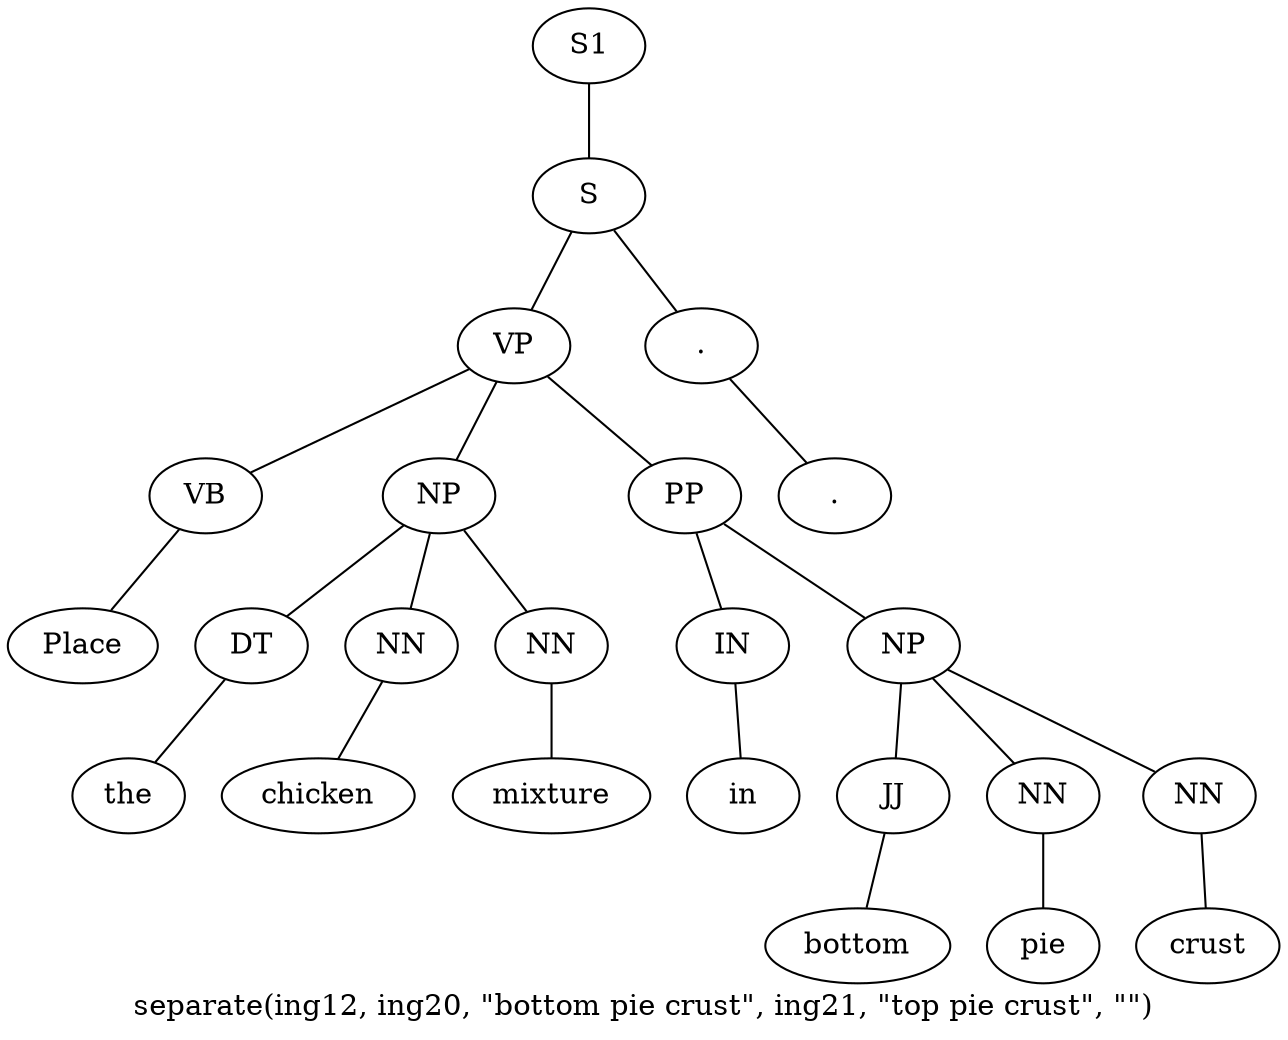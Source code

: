 graph SyntaxGraph {
	label = "separate(ing12, ing20, \"bottom pie crust\", ing21, \"top pie crust\", \"\")";
	Node0 [label="S1"];
	Node1 [label="S"];
	Node2 [label="VP"];
	Node3 [label="VB"];
	Node4 [label="Place"];
	Node5 [label="NP"];
	Node6 [label="DT"];
	Node7 [label="the"];
	Node8 [label="NN"];
	Node9 [label="chicken"];
	Node10 [label="NN"];
	Node11 [label="mixture"];
	Node12 [label="PP"];
	Node13 [label="IN"];
	Node14 [label="in"];
	Node15 [label="NP"];
	Node16 [label="JJ"];
	Node17 [label="bottom"];
	Node18 [label="NN"];
	Node19 [label="pie"];
	Node20 [label="NN"];
	Node21 [label="crust"];
	Node22 [label="."];
	Node23 [label="."];

	Node0 -- Node1;
	Node1 -- Node2;
	Node1 -- Node22;
	Node2 -- Node3;
	Node2 -- Node5;
	Node2 -- Node12;
	Node3 -- Node4;
	Node5 -- Node6;
	Node5 -- Node8;
	Node5 -- Node10;
	Node6 -- Node7;
	Node8 -- Node9;
	Node10 -- Node11;
	Node12 -- Node13;
	Node12 -- Node15;
	Node13 -- Node14;
	Node15 -- Node16;
	Node15 -- Node18;
	Node15 -- Node20;
	Node16 -- Node17;
	Node18 -- Node19;
	Node20 -- Node21;
	Node22 -- Node23;
}
